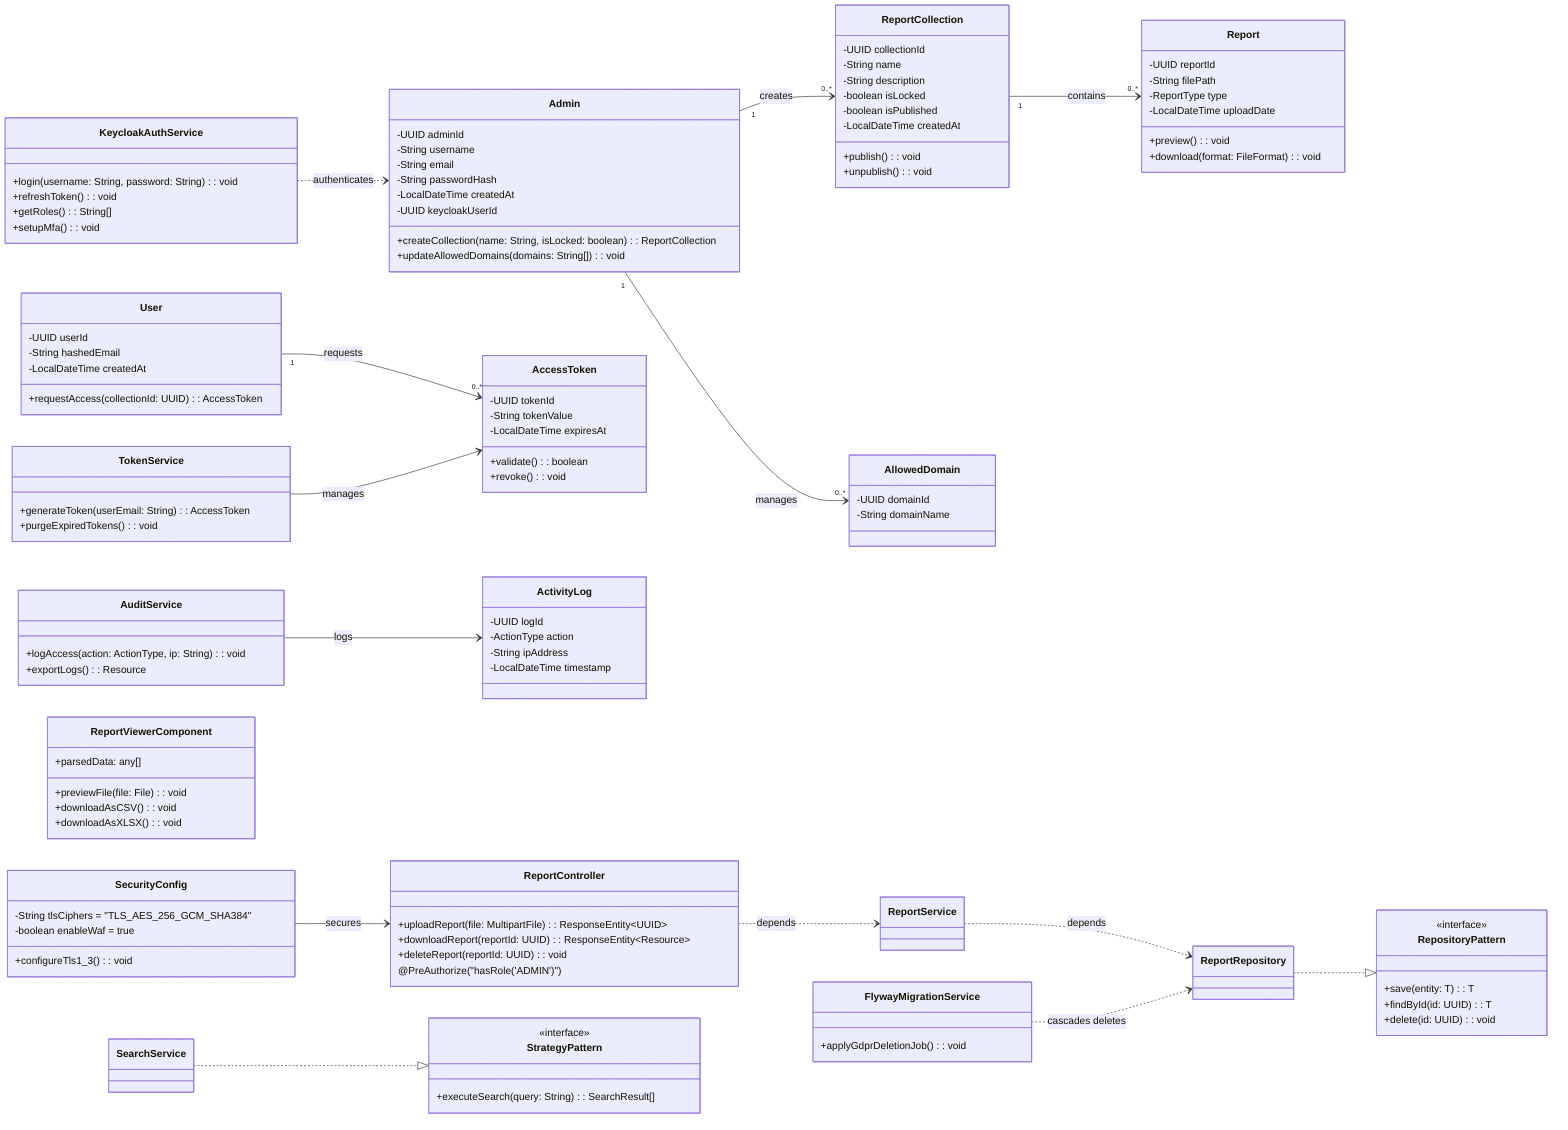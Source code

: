 classDiagram  
    direction LR  

    %% Core Entities (GDPR-Aligned)  
    class Admin {  
        -UUID adminId  
        -String username  
        -String email  
        -String passwordHash  
        -LocalDateTime createdAt  
        -UUID keycloakUserId  
        +createCollection(name: String, isLocked: boolean): ReportCollection  
        +updateAllowedDomains(domains: String[]): void  
    }  

    class User {  
        -UUID userId  
        -String hashedEmail  
        -LocalDateTime createdAt  
        +requestAccess(collectionId: UUID): AccessToken  
    }  

    class ReportCollection {  
        -UUID collectionId  
        -String name  
        -String description  
        -boolean isLocked  
        -boolean isPublished  
        -LocalDateTime createdAt  
        +publish(): void  
        +unpublish(): void  
    }  

    class Report {  
        -UUID reportId  
        -String filePath  
        -ReportType type  
        -LocalDateTime uploadDate  
        +preview(): void  
        +download(format: FileFormat): void  
    }  

    class AccessToken {  
        -UUID tokenId  
        -String tokenValue  
        -LocalDateTime expiresAt  
        +validate(): boolean  
        +revoke(): void  
    }  

    class ActivityLog {  
        -UUID logId  
        -ActionType action  
        -String ipAddress  
        -LocalDateTime timestamp  
    }  

    class AllowedDomain {  
        -UUID domainId  
        -String domainName  
    }  

    %% Spring Boot Layer  
    class ReportController {  
        +uploadReport(file: MultipartFile): ResponseEntity~UUID~  
        +downloadReport(reportId: UUID): ResponseEntity~Resource~  
        +deleteReport(reportId: UUID): void  
        @PreAuthorize("hasRole('ADMIN')")  
    }  

    class TokenService {  
        +generateToken(userEmail: String): AccessToken  
        +purgeExpiredTokens(): void  
    }  

    class AuditService {  
        +logAccess(action: ActionType, ip: String): void  
        +exportLogs(): Resource  
    }  

    class FlywayMigrationService {  
        +applyGdprDeletionJob(): void  
    }  

    class SecurityConfig {  
        -String tlsCiphers = "TLS_AES_256_GCM_SHA384"  
        -boolean enableWaf = true  
        +configureTls1_3(): void  
    }  

    %% Angular Layer  
    class ReportViewerComponent {  
        +parsedData: any[]  
        +previewFile(file: File): void  
        +downloadAsCSV(): void  
        +downloadAsXLSX(): void  
    }  

    class KeycloakAuthService {  
        +login(username: String, password: String): void  
        +refreshToken(): void  
        +getRoles(): String[]  
        +setupMfa(): void  
    }  

    %% Relationships  
    Admin "1" --> "0..*" ReportCollection : creates  
    User "1" --> "0..*" AccessToken : requests  
    ReportCollection "1" --> "0..*" Report : contains  
    Admin "1" --> "0..*" AllowedDomain : manages  
    AuditService --> ActivityLog : logs  
    TokenService --> AccessToken : manages 
    KeycloakAuthService ..> Admin : authenticates

    %% Dependencies  
    ReportController ..> ReportService : depends  
    ReportService ..> ReportRepository : depends  
    SecurityConfig --> ReportController : secures  
    FlywayMigrationService ..> ReportRepository : cascades deletes  

    %% Design Patterns  
    class RepositoryPattern {  
        <<interface>>  
        +save(entity: T): T  
        +findById(id: UUID): T  
        +delete(id: UUID): void  
    }  

    class StrategyPattern {  
        <<interface>>  
        +executeSearch(query: String): SearchResult[]  
    }  

    ReportRepository ..|> RepositoryPattern  
    SearchService ..|> StrategyPattern